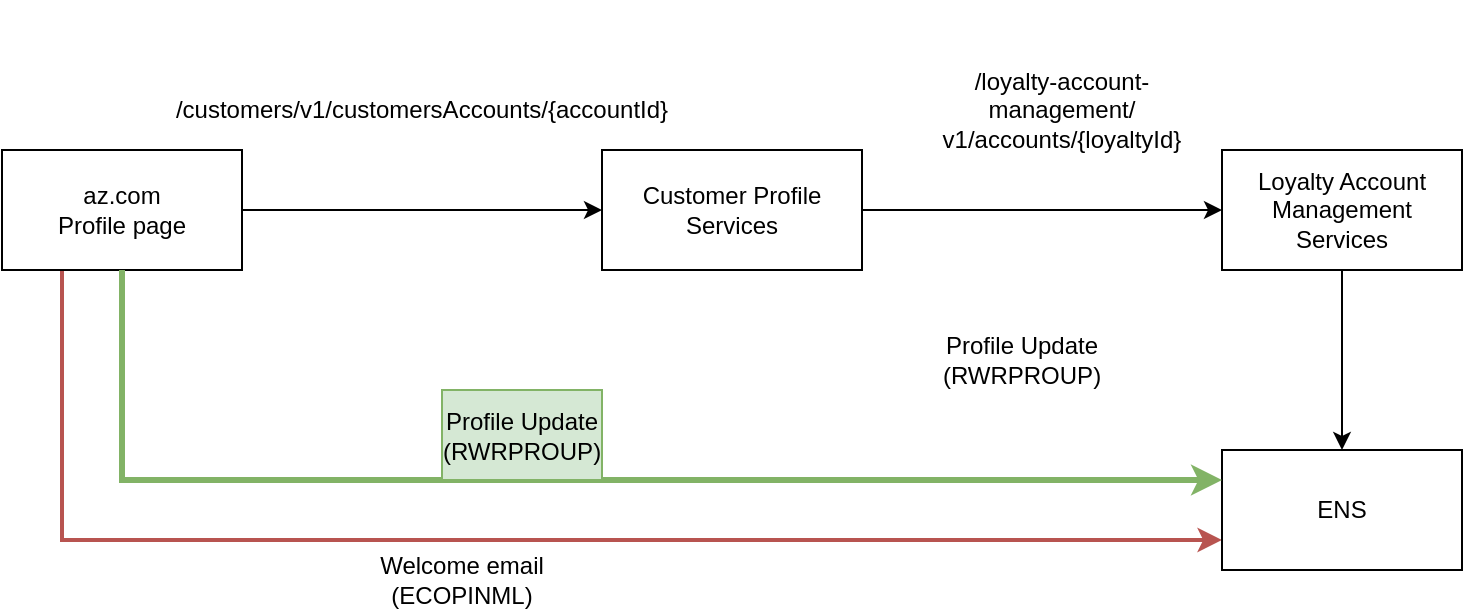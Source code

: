 <mxfile version="20.7.4" type="github">
  <diagram id="mfMomfi4U2hjL7fauiFR" name="Page-1">
    <mxGraphModel dx="1062" dy="613" grid="1" gridSize="10" guides="1" tooltips="1" connect="1" arrows="1" fold="1" page="1" pageScale="1" pageWidth="850" pageHeight="1100" math="0" shadow="0">
      <root>
        <mxCell id="0" />
        <mxCell id="1" parent="0" />
        <mxCell id="ilU2zl7nTmI7Aqkunf0u-9" style="edgeStyle=orthogonalEdgeStyle;rounded=0;jumpSize=9;orthogonalLoop=1;jettySize=auto;html=1;exitX=0.25;exitY=1;exitDx=0;exitDy=0;entryX=0;entryY=0.75;entryDx=0;entryDy=0;strokeWidth=2;fillColor=#f8cecc;strokeColor=#b85450;" edge="1" parent="1" source="ilU2zl7nTmI7Aqkunf0u-1" target="ilU2zl7nTmI7Aqkunf0u-5">
          <mxGeometry relative="1" as="geometry" />
        </mxCell>
        <mxCell id="ilU2zl7nTmI7Aqkunf0u-14" style="edgeStyle=orthogonalEdgeStyle;rounded=0;jumpSize=9;orthogonalLoop=1;jettySize=auto;html=1;entryX=0;entryY=0.5;entryDx=0;entryDy=0;strokeWidth=1;" edge="1" parent="1" source="ilU2zl7nTmI7Aqkunf0u-1" target="ilU2zl7nTmI7Aqkunf0u-12">
          <mxGeometry relative="1" as="geometry" />
        </mxCell>
        <mxCell id="ilU2zl7nTmI7Aqkunf0u-1" value="az.com&lt;br&gt;Profile page" style="rounded=0;whiteSpace=wrap;html=1;" vertex="1" parent="1">
          <mxGeometry x="20" y="400" width="120" height="60" as="geometry" />
        </mxCell>
        <mxCell id="ilU2zl7nTmI7Aqkunf0u-6" style="edgeStyle=orthogonalEdgeStyle;rounded=0;orthogonalLoop=1;jettySize=auto;html=1;exitX=0.5;exitY=1;exitDx=0;exitDy=0;" edge="1" parent="1" source="ilU2zl7nTmI7Aqkunf0u-3" target="ilU2zl7nTmI7Aqkunf0u-5">
          <mxGeometry relative="1" as="geometry" />
        </mxCell>
        <mxCell id="ilU2zl7nTmI7Aqkunf0u-3" value="Loyalty Account Management Services" style="rounded=0;whiteSpace=wrap;html=1;" vertex="1" parent="1">
          <mxGeometry x="630" y="400" width="120" height="60" as="geometry" />
        </mxCell>
        <mxCell id="ilU2zl7nTmI7Aqkunf0u-4" value="&lt;span dir=&quot;ltr&quot; class=&quot;ui-provider bpm bpn c d e f g h i j k l m n o p q r s t bpo bpp w x y z ab ac ae af ag ah ai aj ak&quot;&gt;/loyalty-account-management/&lt;/span&gt;v1/accounts/{loyaltyId}" style="text;html=1;strokeColor=none;fillColor=none;align=center;verticalAlign=middle;whiteSpace=wrap;rounded=0;" vertex="1" parent="1">
          <mxGeometry x="480" y="350" width="140" height="60" as="geometry" />
        </mxCell>
        <mxCell id="ilU2zl7nTmI7Aqkunf0u-5" value="ENS" style="rounded=0;whiteSpace=wrap;html=1;" vertex="1" parent="1">
          <mxGeometry x="630" y="550" width="120" height="60" as="geometry" />
        </mxCell>
        <mxCell id="ilU2zl7nTmI7Aqkunf0u-7" value="Profile Update&lt;br&gt;(RWRPROUP)" style="text;html=1;strokeColor=none;fillColor=none;align=center;verticalAlign=middle;whiteSpace=wrap;rounded=0;" vertex="1" parent="1">
          <mxGeometry x="500" y="490" width="60" height="30" as="geometry" />
        </mxCell>
        <mxCell id="ilU2zl7nTmI7Aqkunf0u-8" value="" style="endArrow=classic;html=1;rounded=0;exitX=0.5;exitY=1;exitDx=0;exitDy=0;entryX=0;entryY=0.25;entryDx=0;entryDy=0;fillColor=#d5e8d4;strokeColor=#82b366;jumpSize=8;strokeWidth=3;" edge="1" parent="1" source="ilU2zl7nTmI7Aqkunf0u-1" target="ilU2zl7nTmI7Aqkunf0u-5">
          <mxGeometry width="50" height="50" relative="1" as="geometry">
            <mxPoint x="270" y="530" as="sourcePoint" />
            <mxPoint x="320" y="480" as="targetPoint" />
            <Array as="points">
              <mxPoint x="80" y="565" />
              <mxPoint x="200" y="565" />
            </Array>
          </mxGeometry>
        </mxCell>
        <mxCell id="ilU2zl7nTmI7Aqkunf0u-10" value="Profile Update&lt;br&gt;(RWRPROUP)" style="text;html=1;strokeColor=#82b366;fillColor=#d5e8d4;align=center;verticalAlign=middle;whiteSpace=wrap;rounded=0;" vertex="1" parent="1">
          <mxGeometry x="240" y="520" width="80" height="45" as="geometry" />
        </mxCell>
        <mxCell id="ilU2zl7nTmI7Aqkunf0u-11" value="Welcome email (ECOPINML)" style="text;html=1;strokeColor=none;fillColor=none;align=center;verticalAlign=middle;whiteSpace=wrap;rounded=0;" vertex="1" parent="1">
          <mxGeometry x="200" y="600" width="100" height="30" as="geometry" />
        </mxCell>
        <mxCell id="ilU2zl7nTmI7Aqkunf0u-13" style="edgeStyle=orthogonalEdgeStyle;rounded=0;jumpSize=9;orthogonalLoop=1;jettySize=auto;html=1;strokeWidth=1;" edge="1" parent="1" source="ilU2zl7nTmI7Aqkunf0u-12" target="ilU2zl7nTmI7Aqkunf0u-3">
          <mxGeometry relative="1" as="geometry" />
        </mxCell>
        <mxCell id="ilU2zl7nTmI7Aqkunf0u-12" value="Customer Profile Services" style="rounded=0;whiteSpace=wrap;html=1;" vertex="1" parent="1">
          <mxGeometry x="320" y="400" width="130" height="60" as="geometry" />
        </mxCell>
        <mxCell id="ilU2zl7nTmI7Aqkunf0u-15" value="&lt;span dir=&quot;ltr&quot; class=&quot;ui-provider bpm bpn c d e f g h i j k l m n o p q r s t bpo bpp w x y z ab ac ae af ag ah ai aj ak&quot;&gt;/customers/v1/customersAccounts/{accountId}&lt;/span&gt;" style="text;html=1;strokeColor=none;fillColor=none;align=center;verticalAlign=middle;whiteSpace=wrap;rounded=0;" vertex="1" parent="1">
          <mxGeometry x="160" y="325" width="140" height="110" as="geometry" />
        </mxCell>
      </root>
    </mxGraphModel>
  </diagram>
</mxfile>
